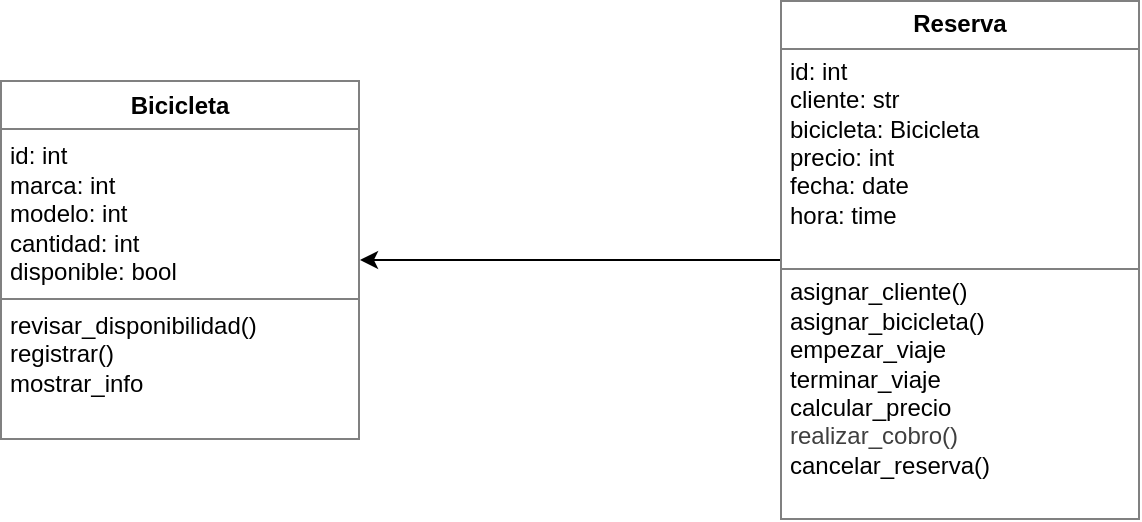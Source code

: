 <mxfile>
    <diagram id="ub4MGeQx-h_Q1evHfHtv" name="Page-1">
        <mxGraphModel dx="902" dy="475" grid="1" gridSize="10" guides="1" tooltips="1" connect="1" arrows="1" fold="1" page="1" pageScale="1" pageWidth="850" pageHeight="1100" math="0" shadow="0">
            <root>
                <mxCell id="0"/>
                <mxCell id="1" parent="0"/>
                <mxCell id="5" style="edgeStyle=none;html=1;" parent="1" source="2" target="3" edge="1">
                    <mxGeometry relative="1" as="geometry"/>
                </mxCell>
                <mxCell id="2" value="&lt;table border=&quot;1&quot; width=&quot;100%&quot; height=&quot;100%&quot; cellpadding=&quot;4&quot; style=&quot;width:100%;height:100%;border-collapse:collapse;&quot;&gt;&lt;tbody&gt;&lt;tr&gt;&lt;th style=&quot;text-align: center;&quot;&gt;&lt;b&gt;Reserva&lt;/b&gt;&lt;/th&gt;&lt;/tr&gt;&lt;tr&gt;&lt;td&gt;&lt;div style=&quot;&quot;&gt;&lt;span style=&quot;background-color: transparent;&quot;&gt;id: int&lt;/span&gt;&lt;/div&gt;&lt;div style=&quot;&quot;&gt;&lt;span style=&quot;background-color: transparent;&quot;&gt;cliente: str&lt;/span&gt;&lt;/div&gt;bicicleta: Bicicleta&lt;br&gt;precio: int&lt;br&gt;fecha: date&lt;br&gt;hora: time&lt;br&gt;&lt;br&gt;&lt;/td&gt;&lt;/tr&gt;&lt;tr&gt;&lt;td&gt;asignar_cliente()&lt;br&gt;asignar_bicicleta()&lt;br&gt;empezar_viaje&lt;br&gt;terminar_viaje&lt;br&gt;calcular_precio&lt;br&gt;&lt;span style=&quot;color: rgb(63, 63, 63);&quot;&gt;realizar_cobro()&lt;br&gt;&lt;/span&gt;cancelar_reserva()&lt;br style=&quot;color: rgb(63, 63, 63);&quot;&gt;&lt;br&gt;&lt;/td&gt;&lt;/tr&gt;&lt;/tbody&gt;&lt;/table&gt;" style="text;html=1;whiteSpace=wrap;strokeColor=none;fillColor=none;overflow=fill;align=left;" parent="1" vertex="1">
                    <mxGeometry x="490" y="20" width="180" height="260" as="geometry"/>
                </mxCell>
                <mxCell id="3" value="&lt;table border=&quot;1&quot; width=&quot;100%&quot; height=&quot;100%&quot; cellpadding=&quot;4&quot; style=&quot;width:100%;height:100%;border-collapse:collapse;&quot;&gt;&lt;tbody&gt;&lt;tr&gt;&lt;th style=&quot;text-align: center;&quot;&gt;Bicicleta&lt;/th&gt;&lt;/tr&gt;&lt;tr&gt;&lt;td&gt;id: int&lt;br&gt;marca: int&lt;br&gt;modelo: int&lt;br&gt;cantidad: int&lt;br&gt;disponible: bool&lt;/td&gt;&lt;/tr&gt;&lt;tr&gt;&lt;td&gt;revisar_disponibilidad()&lt;br&gt;registrar()&lt;br&gt;mostrar_info&lt;br&gt;&lt;br&gt;&lt;/td&gt;&lt;/tr&gt;&lt;/tbody&gt;&lt;/table&gt;" style="text;html=1;whiteSpace=wrap;strokeColor=none;fillColor=none;overflow=fill;align=left;" parent="1" vertex="1">
                    <mxGeometry x="100" y="60" width="180" height="180" as="geometry"/>
                </mxCell>
            </root>
        </mxGraphModel>
    </diagram>
</mxfile>